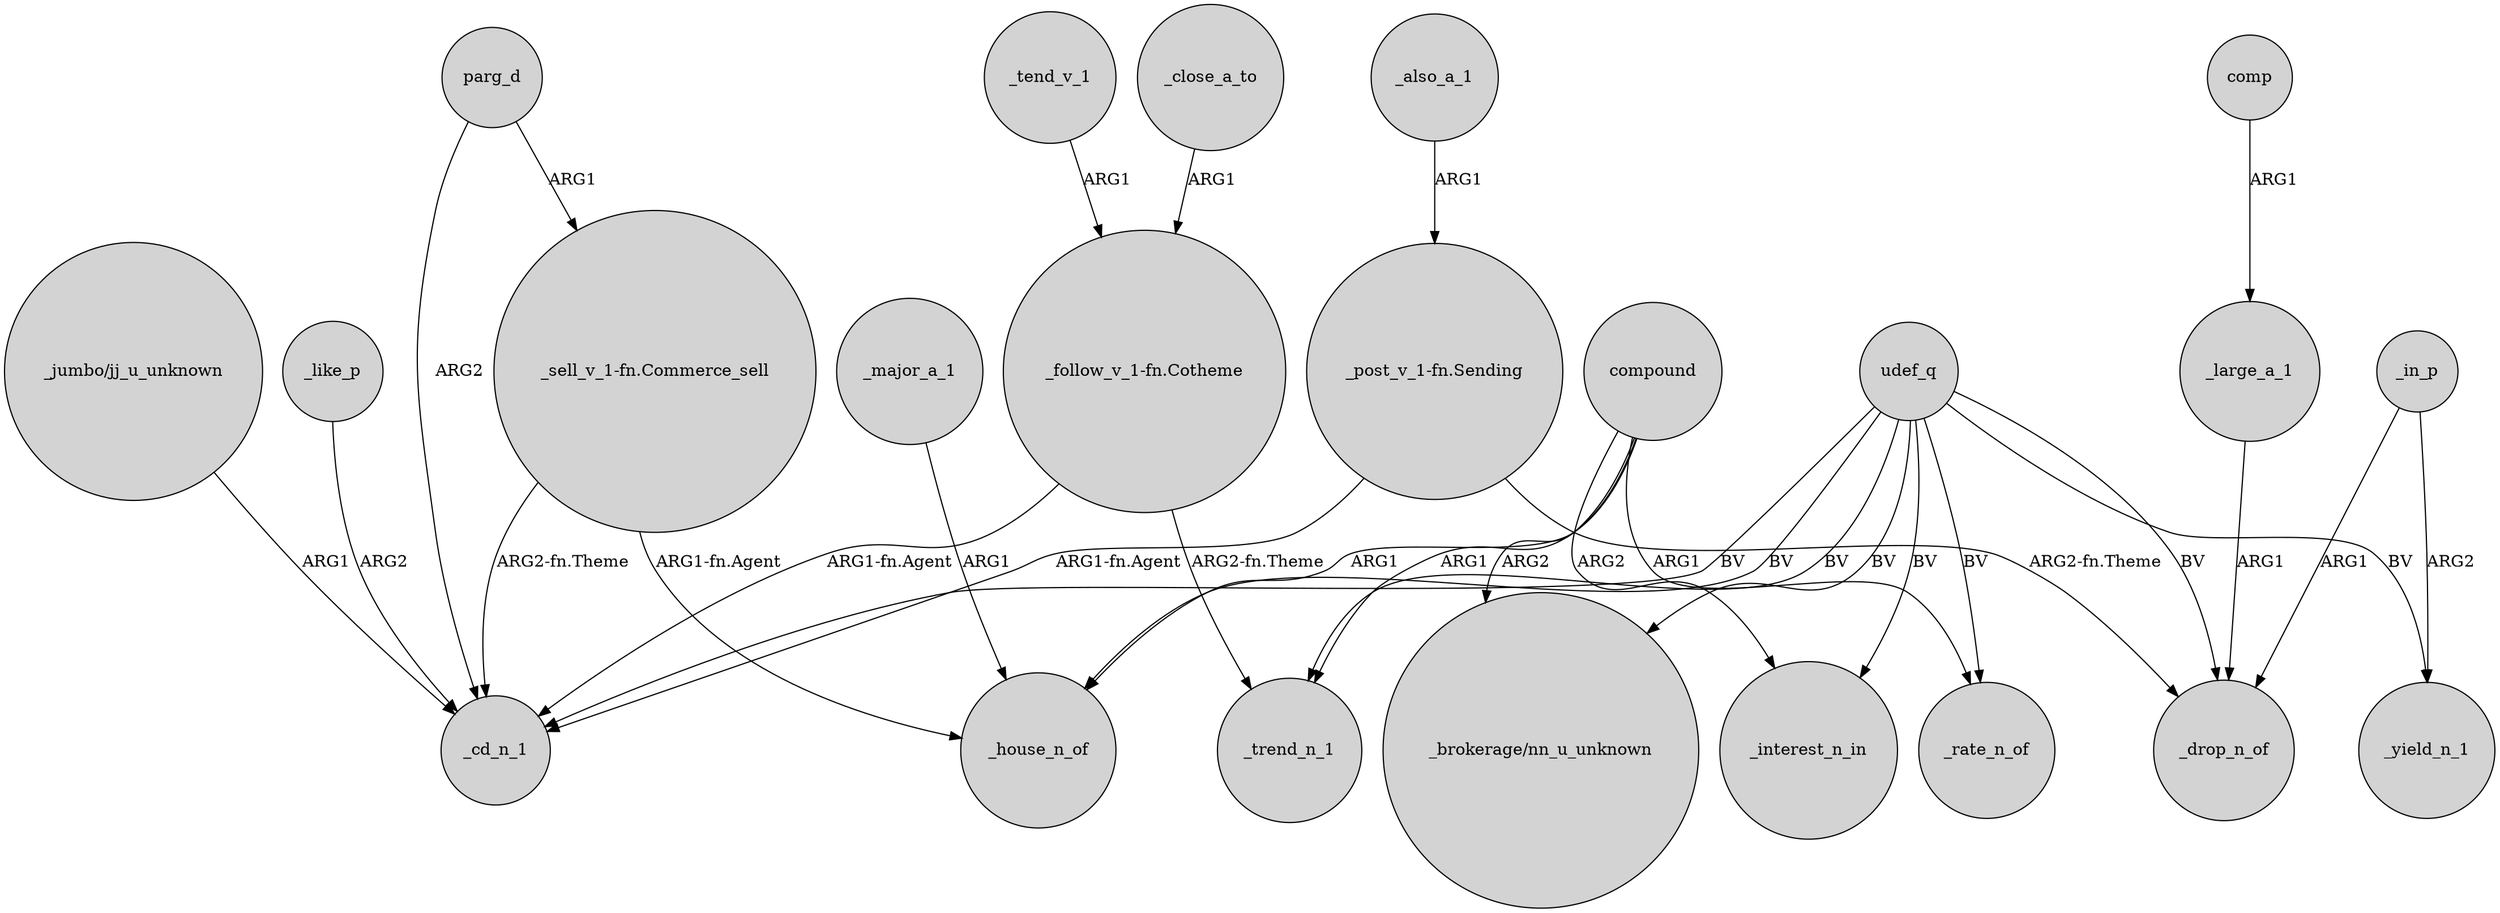 digraph {
	node [shape=circle style=filled]
	"_sell_v_1-fn.Commerce_sell" -> _cd_n_1 [label="ARG2-fn.Theme"]
	_like_p -> _cd_n_1 [label=ARG2]
	_in_p -> _yield_n_1 [label=ARG2]
	comp -> _large_a_1 [label=ARG1]
	parg_d -> _cd_n_1 [label=ARG2]
	_in_p -> _drop_n_of [label=ARG1]
	compound -> _rate_n_of [label=ARG1]
	parg_d -> "_sell_v_1-fn.Commerce_sell" [label=ARG1]
	udef_q -> _rate_n_of [label=BV]
	_close_a_to -> "_follow_v_1-fn.Cotheme" [label=ARG1]
	udef_q -> _interest_n_in [label=BV]
	"_sell_v_1-fn.Commerce_sell" -> _house_n_of [label="ARG1-fn.Agent"]
	compound -> "_brokerage/nn_u_unknown" [label=ARG2]
	udef_q -> _cd_n_1 [label=BV]
	compound -> _interest_n_in [label=ARG2]
	udef_q -> _trend_n_1 [label=BV]
	udef_q -> "_brokerage/nn_u_unknown" [label=BV]
	compound -> _trend_n_1 [label=ARG1]
	udef_q -> _drop_n_of [label=BV]
	compound -> _house_n_of [label=ARG1]
	"_jumbo/jj_u_unknown" -> _cd_n_1 [label=ARG1]
	"_post_v_1-fn.Sending" -> _drop_n_of [label="ARG2-fn.Theme"]
	_also_a_1 -> "_post_v_1-fn.Sending" [label=ARG1]
	udef_q -> _house_n_of [label=BV]
	"_post_v_1-fn.Sending" -> _cd_n_1 [label="ARG1-fn.Agent"]
	_tend_v_1 -> "_follow_v_1-fn.Cotheme" [label=ARG1]
	_large_a_1 -> _drop_n_of [label=ARG1]
	"_follow_v_1-fn.Cotheme" -> _cd_n_1 [label="ARG1-fn.Agent"]
	udef_q -> _yield_n_1 [label=BV]
	_major_a_1 -> _house_n_of [label=ARG1]
	"_follow_v_1-fn.Cotheme" -> _trend_n_1 [label="ARG2-fn.Theme"]
}
